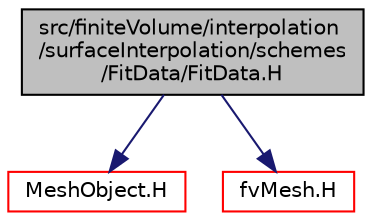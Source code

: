 digraph "src/finiteVolume/interpolation/surfaceInterpolation/schemes/FitData/FitData.H"
{
  bgcolor="transparent";
  edge [fontname="Helvetica",fontsize="10",labelfontname="Helvetica",labelfontsize="10"];
  node [fontname="Helvetica",fontsize="10",shape=record];
  Node0 [label="src/finiteVolume/interpolation\l/surfaceInterpolation/schemes\l/FitData/FitData.H",height=0.2,width=0.4,color="black", fillcolor="grey75", style="filled", fontcolor="black"];
  Node0 -> Node1 [color="midnightblue",fontsize="10",style="solid",fontname="Helvetica"];
  Node1 [label="MeshObject.H",height=0.2,width=0.4,color="red",URL="$a11933.html"];
  Node0 -> Node87 [color="midnightblue",fontsize="10",style="solid",fontname="Helvetica"];
  Node87 [label="fvMesh.H",height=0.2,width=0.4,color="red",URL="$a03719.html"];
}
